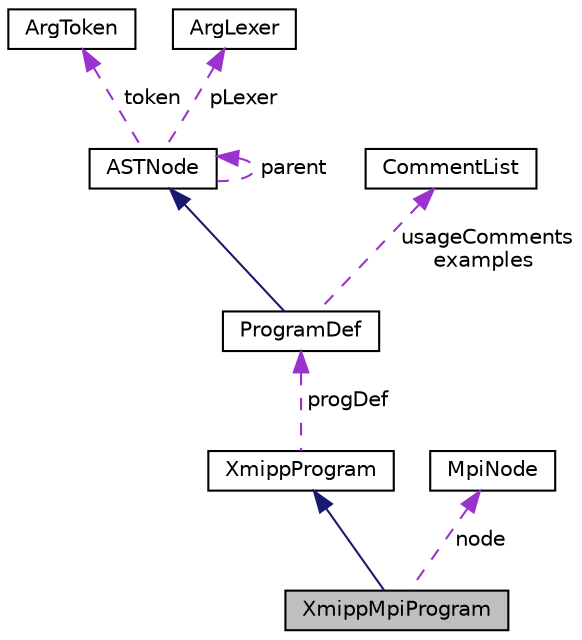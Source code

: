 digraph "XmippMpiProgram"
{
  edge [fontname="Helvetica",fontsize="10",labelfontname="Helvetica",labelfontsize="10"];
  node [fontname="Helvetica",fontsize="10",shape=record];
  Node12 [label="XmippMpiProgram",height=0.2,width=0.4,color="black", fillcolor="grey75", style="filled", fontcolor="black"];
  Node13 -> Node12 [dir="back",color="midnightblue",fontsize="10",style="solid",fontname="Helvetica"];
  Node13 [label="XmippProgram",height=0.2,width=0.4,color="black", fillcolor="white", style="filled",URL="$classXmippProgram.html"];
  Node14 -> Node13 [dir="back",color="darkorchid3",fontsize="10",style="dashed",label=" progDef" ,fontname="Helvetica"];
  Node14 [label="ProgramDef",height=0.2,width=0.4,color="black", fillcolor="white", style="filled",URL="$classProgramDef.html"];
  Node15 -> Node14 [dir="back",color="midnightblue",fontsize="10",style="solid",fontname="Helvetica"];
  Node15 [label="ASTNode",height=0.2,width=0.4,color="black", fillcolor="white", style="filled",URL="$classASTNode.html"];
  Node16 -> Node15 [dir="back",color="darkorchid3",fontsize="10",style="dashed",label=" token" ,fontname="Helvetica"];
  Node16 [label="ArgToken",height=0.2,width=0.4,color="black", fillcolor="white", style="filled",URL="$classArgToken.html"];
  Node17 -> Node15 [dir="back",color="darkorchid3",fontsize="10",style="dashed",label=" pLexer" ,fontname="Helvetica"];
  Node17 [label="ArgLexer",height=0.2,width=0.4,color="black", fillcolor="white", style="filled",URL="$classArgLexer.html"];
  Node15 -> Node15 [dir="back",color="darkorchid3",fontsize="10",style="dashed",label=" parent" ,fontname="Helvetica"];
  Node18 -> Node14 [dir="back",color="darkorchid3",fontsize="10",style="dashed",label=" usageComments\nexamples" ,fontname="Helvetica"];
  Node18 [label="CommentList",height=0.2,width=0.4,color="black", fillcolor="white", style="filled",URL="$classCommentList.html"];
  Node19 -> Node12 [dir="back",color="darkorchid3",fontsize="10",style="dashed",label=" node" ,fontname="Helvetica"];
  Node19 [label="MpiNode",height=0.2,width=0.4,color="black", fillcolor="white", style="filled",URL="$classMpiNode.html"];
}
